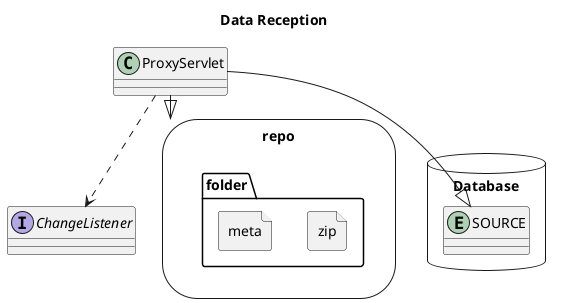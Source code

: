 @startuml

title Data Reception

class ProxyServlet {
}

storage repo {
    folder folder {
        file zip {
        }
        file meta {
        }
    }
}



package Database <<Database>> {
entity SOURCE
}



interface ChangeListener {
}

ProxyServlet --|> repo
ProxyServlet --|> SOURCE
ProxyServlet ..> ChangeListener

@enduml